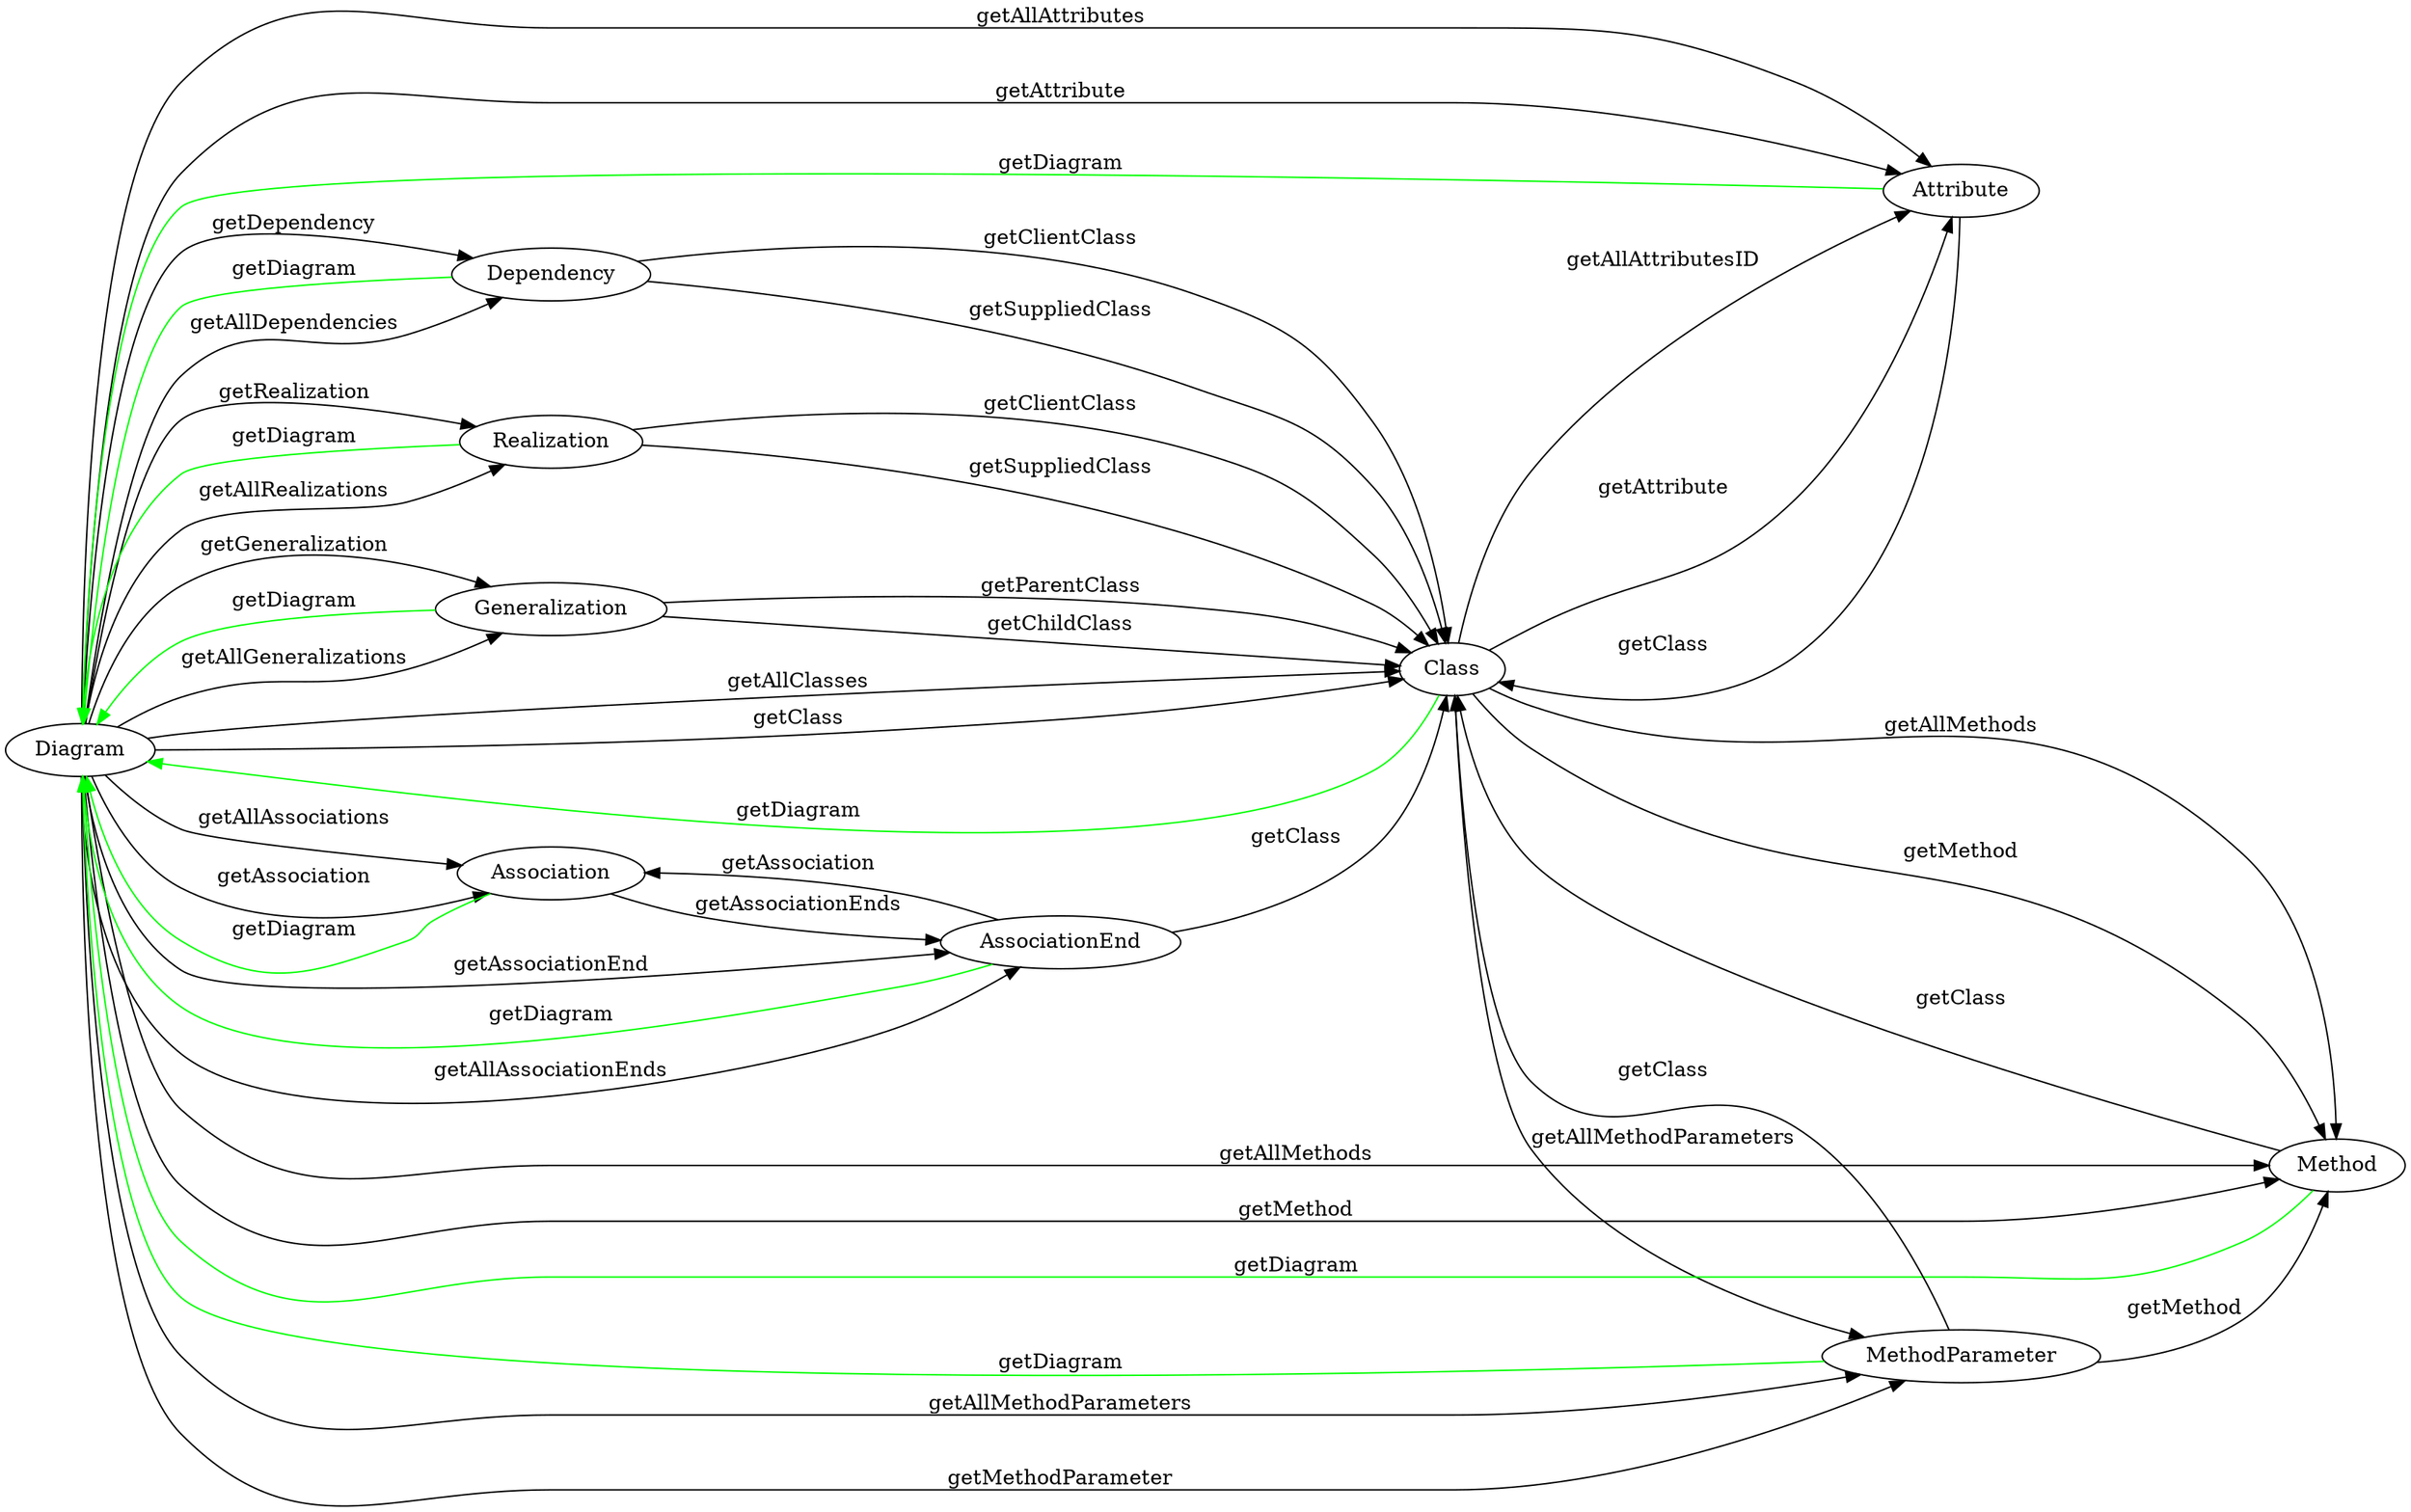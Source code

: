 digraph Automaton {
rankdir = LR
0 [label = "Diagram"];
1 [label = "Class"];
2 [label = "Attribute"];
3 [label = "Method"];
4 [label = "MethodParameter"];
5 [label = "Association"];
6 [label = "AssociationEnd"];
7 [label = "Dependency"];
8 [label = "Realization"];
9 [label = "Generalization"];

1 -> 0 [label = "getDiagram" color="green"]
2 -> 0 [label = "getDiagram" color="green"]
3 -> 0 [label = "getDiagram" color="green"]
4 -> 0 [label = "getDiagram" color="green"]
5 -> 0 [label = "getDiagram" color="green"]
6 -> 0 [label = "getDiagram" color="green"]
7 -> 0 [label = "getDiagram" color="green"]
8 -> 0 [label = "getDiagram" color="green"]
9 -> 0 [label = "getDiagram" color="green"]


0 -> 1 [label = "getAllClasses"]
0 -> 1 [label = "getClass"]
0 -> 2 [label = "getAllAttributes"]
0 -> 2 [label = "getAttribute"]
0 -> 3 [label = "getAllMethods"]
0 -> 3 [label = "getMethod"]
0 -> 4 [label = "getAllMethodParameters"]
0 -> 4 [label = "getMethodParameter"]
0 -> 5 [label = "getAllAssociations"]
0 -> 5 [label = "getAssociation"]
0 -> 6 [label = "getAllAssociationEnds"]
0 -> 6 [label = "getAssociationEnd"]
0 -> 7 [label = "getAllDependencies"]
0 -> 7 [label = "getDependency"]
0 -> 8 [label = "getAllRealizations"]
0 -> 8 [label = "getRealization"]
0 -> 9 [label = "getAllGeneralizations"]
0 -> 9 [label = "getGeneralization"]

1 -> 2 [label = "getAllAttributesID"]
1 -> 2 [label = "getAttribute"]
1 -> 3 [label = "getAllMethods"]
1 -> 3 [label = "getMethod"]
1 -> 4 [label = "getAllMethodParameters"]

2 -> 1 [label = "getClass"]

3 -> 1 [label = "getClass"]

4 -> 1 [label = "getClass"]
4 -> 3 [label = "getMethod"]

5 -> 6 [label = "getAssociationEnds"]

6 -> 5 [label = "getAssociation"]
6 -> 1 [label = "getClass"]

7 -> 1 [label = "getSuppliedClass"]
7 -> 1 [label = "getClientClass"]

8 -> 1 [label = "getSuppliedClass"]
8 -> 1 [label = "getClientClass"]

9 -> 1 [label = "getChildClass"]
9 -> 1 [label = "getParentClass"]
}

